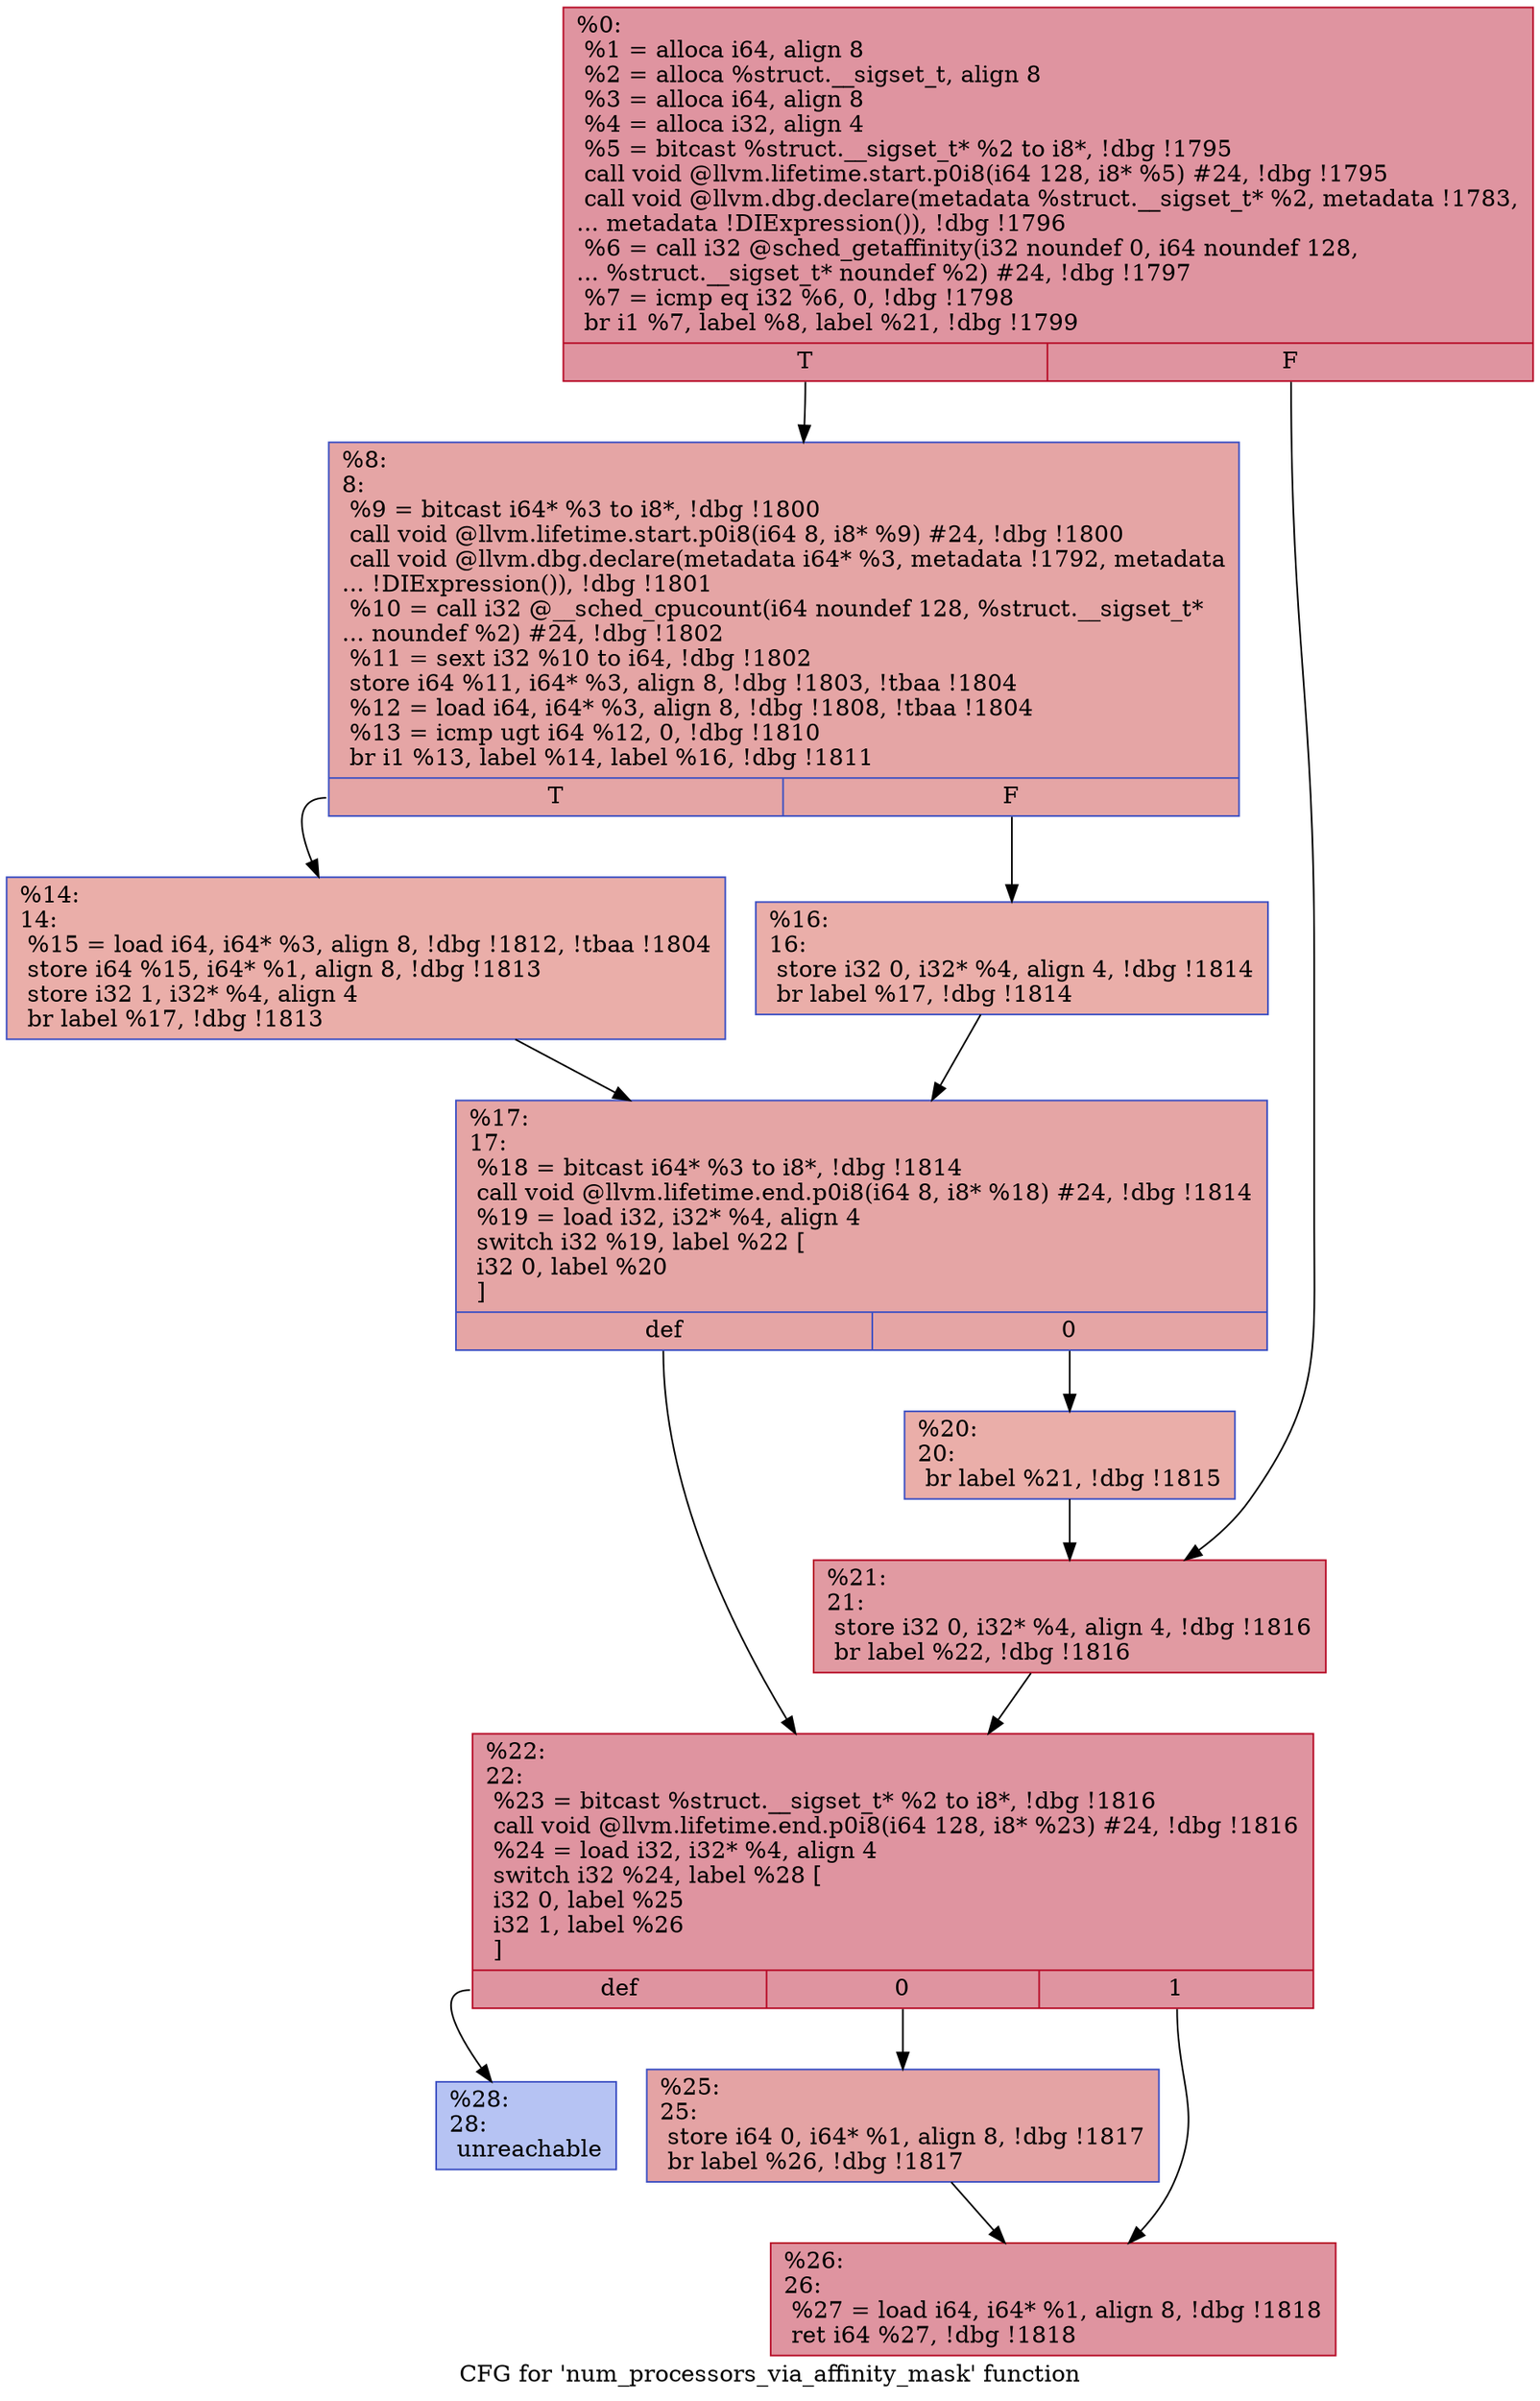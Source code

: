 digraph "CFG for 'num_processors_via_affinity_mask' function" {
	label="CFG for 'num_processors_via_affinity_mask' function";

	Node0x26edee0 [shape=record,color="#b70d28ff", style=filled, fillcolor="#b70d2870",label="{%0:\l  %1 = alloca i64, align 8\l  %2 = alloca %struct.__sigset_t, align 8\l  %3 = alloca i64, align 8\l  %4 = alloca i32, align 4\l  %5 = bitcast %struct.__sigset_t* %2 to i8*, !dbg !1795\l  call void @llvm.lifetime.start.p0i8(i64 128, i8* %5) #24, !dbg !1795\l  call void @llvm.dbg.declare(metadata %struct.__sigset_t* %2, metadata !1783,\l... metadata !DIExpression()), !dbg !1796\l  %6 = call i32 @sched_getaffinity(i32 noundef 0, i64 noundef 128,\l... %struct.__sigset_t* noundef %2) #24, !dbg !1797\l  %7 = icmp eq i32 %6, 0, !dbg !1798\l  br i1 %7, label %8, label %21, !dbg !1799\l|{<s0>T|<s1>F}}"];
	Node0x26edee0:s0 -> Node0x26edf90;
	Node0x26edee0:s1 -> Node0x26ee120;
	Node0x26edf90 [shape=record,color="#3d50c3ff", style=filled, fillcolor="#c5333470",label="{%8:\l8:                                                \l  %9 = bitcast i64* %3 to i8*, !dbg !1800\l  call void @llvm.lifetime.start.p0i8(i64 8, i8* %9) #24, !dbg !1800\l  call void @llvm.dbg.declare(metadata i64* %3, metadata !1792, metadata\l... !DIExpression()), !dbg !1801\l  %10 = call i32 @__sched_cpucount(i64 noundef 128, %struct.__sigset_t*\l... noundef %2) #24, !dbg !1802\l  %11 = sext i32 %10 to i64, !dbg !1802\l  store i64 %11, i64* %3, align 8, !dbg !1803, !tbaa !1804\l  %12 = load i64, i64* %3, align 8, !dbg !1808, !tbaa !1804\l  %13 = icmp ugt i64 %12, 0, !dbg !1810\l  br i1 %13, label %14, label %16, !dbg !1811\l|{<s0>T|<s1>F}}"];
	Node0x26edf90:s0 -> Node0x26edfe0;
	Node0x26edf90:s1 -> Node0x26ee030;
	Node0x26edfe0 [shape=record,color="#3d50c3ff", style=filled, fillcolor="#d0473d70",label="{%14:\l14:                                               \l  %15 = load i64, i64* %3, align 8, !dbg !1812, !tbaa !1804\l  store i64 %15, i64* %1, align 8, !dbg !1813\l  store i32 1, i32* %4, align 4\l  br label %17, !dbg !1813\l}"];
	Node0x26edfe0 -> Node0x26ee080;
	Node0x26ee030 [shape=record,color="#3d50c3ff", style=filled, fillcolor="#d0473d70",label="{%16:\l16:                                               \l  store i32 0, i32* %4, align 4, !dbg !1814\l  br label %17, !dbg !1814\l}"];
	Node0x26ee030 -> Node0x26ee080;
	Node0x26ee080 [shape=record,color="#3d50c3ff", style=filled, fillcolor="#c5333470",label="{%17:\l17:                                               \l  %18 = bitcast i64* %3 to i8*, !dbg !1814\l  call void @llvm.lifetime.end.p0i8(i64 8, i8* %18) #24, !dbg !1814\l  %19 = load i32, i32* %4, align 4\l  switch i32 %19, label %22 [\l    i32 0, label %20\l  ]\l|{<s0>def|<s1>0}}"];
	Node0x26ee080:s0 -> Node0x26ee170;
	Node0x26ee080:s1 -> Node0x26ee0d0;
	Node0x26ee0d0 [shape=record,color="#3d50c3ff", style=filled, fillcolor="#d0473d70",label="{%20:\l20:                                               \l  br label %21, !dbg !1815\l}"];
	Node0x26ee0d0 -> Node0x26ee120;
	Node0x26ee120 [shape=record,color="#b70d28ff", style=filled, fillcolor="#bb1b2c70",label="{%21:\l21:                                               \l  store i32 0, i32* %4, align 4, !dbg !1816\l  br label %22, !dbg !1816\l}"];
	Node0x26ee120 -> Node0x26ee170;
	Node0x26ee170 [shape=record,color="#b70d28ff", style=filled, fillcolor="#b70d2870",label="{%22:\l22:                                               \l  %23 = bitcast %struct.__sigset_t* %2 to i8*, !dbg !1816\l  call void @llvm.lifetime.end.p0i8(i64 128, i8* %23) #24, !dbg !1816\l  %24 = load i32, i32* %4, align 4\l  switch i32 %24, label %28 [\l    i32 0, label %25\l    i32 1, label %26\l  ]\l|{<s0>def|<s1>0|<s2>1}}"];
	Node0x26ee170:s0 -> Node0x26ee260;
	Node0x26ee170:s1 -> Node0x26ee1c0;
	Node0x26ee170:s2 -> Node0x26ee210;
	Node0x26ee1c0 [shape=record,color="#3d50c3ff", style=filled, fillcolor="#c32e3170",label="{%25:\l25:                                               \l  store i64 0, i64* %1, align 8, !dbg !1817\l  br label %26, !dbg !1817\l}"];
	Node0x26ee1c0 -> Node0x26ee210;
	Node0x26ee210 [shape=record,color="#b70d28ff", style=filled, fillcolor="#b70d2870",label="{%26:\l26:                                               \l  %27 = load i64, i64* %1, align 8, !dbg !1818\l  ret i64 %27, !dbg !1818\l}"];
	Node0x26ee260 [shape=record,color="#3d50c3ff", style=filled, fillcolor="#5977e370",label="{%28:\l28:                                               \l  unreachable\l}"];
}
